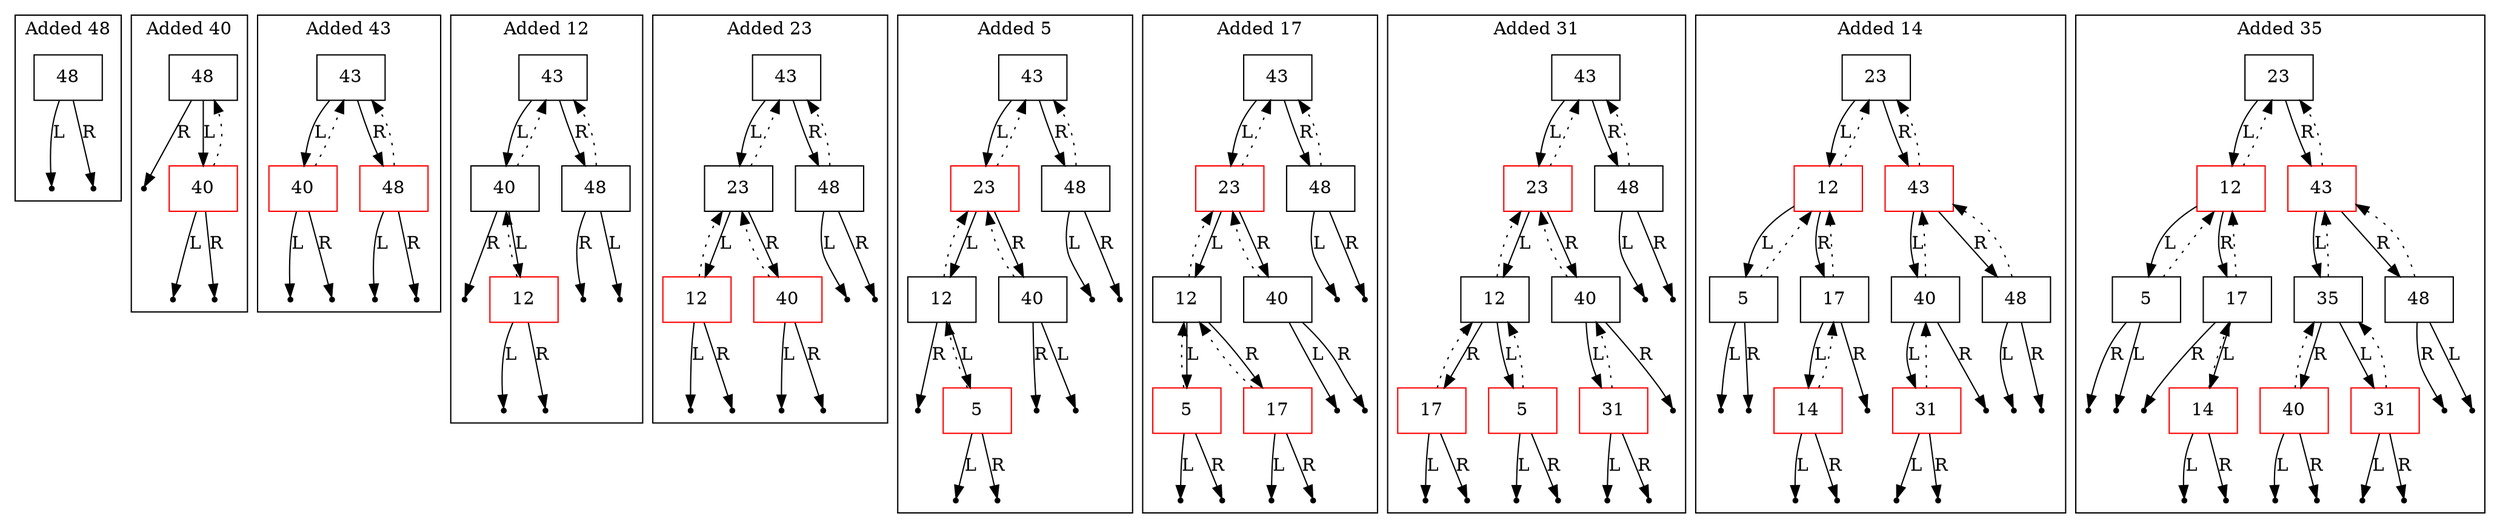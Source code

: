 digraph {
subgraph "cluster_Added 48_count_1"{
label ="Added 48";
"cluster_Added 48_count_1_data_48"[shape=record color=black label="{48}"];
"cluster_Added 48_count_1_data_48_leftNull" [label=Null shape=point color=black];
"cluster_Added 48_count_1_data_48_rightNull" [label=Null shape=point color=black];

"cluster_Added 48_count_1_data_48" -> "cluster_Added 48_count_1_data_48_leftNull"[label=L];
"cluster_Added 48_count_1_data_48" -> "cluster_Added 48_count_1_data_48_rightNull"[label=R];

}
subgraph "cluster_Added 40_count_2"{
label ="Added 40";
"cluster_Added 40_count_2_data_48"[shape=record color=black label="{48}"];
"cluster_Added 40_count_2_data_48_rightNull" [label=Null shape=point color=black];
"cluster_Added 40_count_2_data_40"[shape=record color=red label="{40}"];
"cluster_Added 40_count_2_data_40_leftNull" [label=Null shape=point color=black];
"cluster_Added 40_count_2_data_40_rightNull" [label=Null shape=point color=black];

"cluster_Added 40_count_2_data_48" -> "cluster_Added 40_count_2_data_40"[label=L];
"cluster_Added 40_count_2_data_48" -> "cluster_Added 40_count_2_data_48_rightNull"[label=R];
"cluster_Added 40_count_2_data_40" -> "cluster_Added 40_count_2_data_48"[style=dotted];
"cluster_Added 40_count_2_data_40" -> "cluster_Added 40_count_2_data_40_leftNull"[label=L];
"cluster_Added 40_count_2_data_40" -> "cluster_Added 40_count_2_data_40_rightNull"[label=R];

}
subgraph "cluster_Added 43_count_3"{
label ="Added 43";
"cluster_Added 43_count_3_data_43"[shape=record color=black label="{43}"];
"cluster_Added 43_count_3_data_40"[shape=record color=red label="{40}"];
"cluster_Added 43_count_3_data_40_leftNull" [label=Null shape=point color=black];
"cluster_Added 43_count_3_data_40_rightNull" [label=Null shape=point color=black];
"cluster_Added 43_count_3_data_48"[shape=record color=red label="{48}"];
"cluster_Added 43_count_3_data_48_leftNull" [label=Null shape=point color=black];
"cluster_Added 43_count_3_data_48_rightNull" [label=Null shape=point color=black];

"cluster_Added 43_count_3_data_43" -> "cluster_Added 43_count_3_data_40"[label=L];
"cluster_Added 43_count_3_data_43" -> "cluster_Added 43_count_3_data_48"[label=R];
"cluster_Added 43_count_3_data_40" -> "cluster_Added 43_count_3_data_43"[style=dotted];
"cluster_Added 43_count_3_data_40" -> "cluster_Added 43_count_3_data_40_leftNull"[label=L];
"cluster_Added 43_count_3_data_40" -> "cluster_Added 43_count_3_data_40_rightNull"[label=R];
"cluster_Added 43_count_3_data_48" -> "cluster_Added 43_count_3_data_43"[style=dotted];
"cluster_Added 43_count_3_data_48" -> "cluster_Added 43_count_3_data_48_leftNull"[label=L];
"cluster_Added 43_count_3_data_48" -> "cluster_Added 43_count_3_data_48_rightNull"[label=R];

}
subgraph "cluster_Added 12_count_4"{
label ="Added 12";
"cluster_Added 12_count_4_data_43"[shape=record color=black label="{43}"];
"cluster_Added 12_count_4_data_40"[shape=record color=black label="{40}"];
"cluster_Added 12_count_4_data_40_rightNull" [label=Null shape=point color=black];
"cluster_Added 12_count_4_data_12"[shape=record color=red label="{12}"];
"cluster_Added 12_count_4_data_12_leftNull" [label=Null shape=point color=black];
"cluster_Added 12_count_4_data_12_rightNull" [label=Null shape=point color=black];
"cluster_Added 12_count_4_data_48"[shape=record color=black label="{48}"];
"cluster_Added 12_count_4_data_48_leftNull" [label=Null shape=point color=black];
"cluster_Added 12_count_4_data_48_rightNull" [label=Null shape=point color=black];

"cluster_Added 12_count_4_data_43" -> "cluster_Added 12_count_4_data_40"[label=L];
"cluster_Added 12_count_4_data_43" -> "cluster_Added 12_count_4_data_48"[label=R];
"cluster_Added 12_count_4_data_40" -> "cluster_Added 12_count_4_data_43"[style=dotted];
"cluster_Added 12_count_4_data_40" -> "cluster_Added 12_count_4_data_12"[label=L];
"cluster_Added 12_count_4_data_40" -> "cluster_Added 12_count_4_data_40_rightNull"[label=R];
"cluster_Added 12_count_4_data_12" -> "cluster_Added 12_count_4_data_40"[style=dotted];
"cluster_Added 12_count_4_data_12" -> "cluster_Added 12_count_4_data_12_leftNull"[label=L];
"cluster_Added 12_count_4_data_12" -> "cluster_Added 12_count_4_data_12_rightNull"[label=R];
"cluster_Added 12_count_4_data_48" -> "cluster_Added 12_count_4_data_43"[style=dotted];
"cluster_Added 12_count_4_data_48" -> "cluster_Added 12_count_4_data_48_leftNull"[label=L];
"cluster_Added 12_count_4_data_48" -> "cluster_Added 12_count_4_data_48_rightNull"[label=R];

}
subgraph "cluster_Added 23_count_5"{
label ="Added 23";
"cluster_Added 23_count_5_data_43"[shape=record color=black label="{43}"];
"cluster_Added 23_count_5_data_23"[shape=record color=black label="{23}"];
"cluster_Added 23_count_5_data_12"[shape=record color=red label="{12}"];
"cluster_Added 23_count_5_data_12_leftNull" [label=Null shape=point color=black];
"cluster_Added 23_count_5_data_12_rightNull" [label=Null shape=point color=black];
"cluster_Added 23_count_5_data_40"[shape=record color=red label="{40}"];
"cluster_Added 23_count_5_data_40_leftNull" [label=Null shape=point color=black];
"cluster_Added 23_count_5_data_40_rightNull" [label=Null shape=point color=black];
"cluster_Added 23_count_5_data_48"[shape=record color=black label="{48}"];
"cluster_Added 23_count_5_data_48_leftNull" [label=Null shape=point color=black];
"cluster_Added 23_count_5_data_48_rightNull" [label=Null shape=point color=black];

"cluster_Added 23_count_5_data_43" -> "cluster_Added 23_count_5_data_23"[label=L];
"cluster_Added 23_count_5_data_43" -> "cluster_Added 23_count_5_data_48"[label=R];
"cluster_Added 23_count_5_data_23" -> "cluster_Added 23_count_5_data_43"[style=dotted];
"cluster_Added 23_count_5_data_23" -> "cluster_Added 23_count_5_data_12"[label=L];
"cluster_Added 23_count_5_data_23" -> "cluster_Added 23_count_5_data_40"[label=R];
"cluster_Added 23_count_5_data_12" -> "cluster_Added 23_count_5_data_23"[style=dotted];
"cluster_Added 23_count_5_data_12" -> "cluster_Added 23_count_5_data_12_leftNull"[label=L];
"cluster_Added 23_count_5_data_12" -> "cluster_Added 23_count_5_data_12_rightNull"[label=R];
"cluster_Added 23_count_5_data_40" -> "cluster_Added 23_count_5_data_23"[style=dotted];
"cluster_Added 23_count_5_data_40" -> "cluster_Added 23_count_5_data_40_leftNull"[label=L];
"cluster_Added 23_count_5_data_40" -> "cluster_Added 23_count_5_data_40_rightNull"[label=R];
"cluster_Added 23_count_5_data_48" -> "cluster_Added 23_count_5_data_43"[style=dotted];
"cluster_Added 23_count_5_data_48" -> "cluster_Added 23_count_5_data_48_leftNull"[label=L];
"cluster_Added 23_count_5_data_48" -> "cluster_Added 23_count_5_data_48_rightNull"[label=R];

}
subgraph "cluster_Added 5_count_6"{
label ="Added 5";
"cluster_Added 5_count_6_data_43"[shape=record color=black label="{43}"];
"cluster_Added 5_count_6_data_23"[shape=record color=red label="{23}"];
"cluster_Added 5_count_6_data_12"[shape=record color=black label="{12}"];
"cluster_Added 5_count_6_data_12_rightNull" [label=Null shape=point color=black];
"cluster_Added 5_count_6_data_5"[shape=record color=red label="{5}"];
"cluster_Added 5_count_6_data_5_leftNull" [label=Null shape=point color=black];
"cluster_Added 5_count_6_data_5_rightNull" [label=Null shape=point color=black];
"cluster_Added 5_count_6_data_40"[shape=record color=black label="{40}"];
"cluster_Added 5_count_6_data_40_leftNull" [label=Null shape=point color=black];
"cluster_Added 5_count_6_data_40_rightNull" [label=Null shape=point color=black];
"cluster_Added 5_count_6_data_48"[shape=record color=black label="{48}"];
"cluster_Added 5_count_6_data_48_leftNull" [label=Null shape=point color=black];
"cluster_Added 5_count_6_data_48_rightNull" [label=Null shape=point color=black];

"cluster_Added 5_count_6_data_43" -> "cluster_Added 5_count_6_data_23"[label=L];
"cluster_Added 5_count_6_data_43" -> "cluster_Added 5_count_6_data_48"[label=R];
"cluster_Added 5_count_6_data_23" -> "cluster_Added 5_count_6_data_43"[style=dotted];
"cluster_Added 5_count_6_data_23" -> "cluster_Added 5_count_6_data_12"[label=L];
"cluster_Added 5_count_6_data_23" -> "cluster_Added 5_count_6_data_40"[label=R];
"cluster_Added 5_count_6_data_12" -> "cluster_Added 5_count_6_data_23"[style=dotted];
"cluster_Added 5_count_6_data_12" -> "cluster_Added 5_count_6_data_5"[label=L];
"cluster_Added 5_count_6_data_12" -> "cluster_Added 5_count_6_data_12_rightNull"[label=R];
"cluster_Added 5_count_6_data_5" -> "cluster_Added 5_count_6_data_12"[style=dotted];
"cluster_Added 5_count_6_data_5" -> "cluster_Added 5_count_6_data_5_leftNull"[label=L];
"cluster_Added 5_count_6_data_5" -> "cluster_Added 5_count_6_data_5_rightNull"[label=R];
"cluster_Added 5_count_6_data_40" -> "cluster_Added 5_count_6_data_23"[style=dotted];
"cluster_Added 5_count_6_data_40" -> "cluster_Added 5_count_6_data_40_leftNull"[label=L];
"cluster_Added 5_count_6_data_40" -> "cluster_Added 5_count_6_data_40_rightNull"[label=R];
"cluster_Added 5_count_6_data_48" -> "cluster_Added 5_count_6_data_43"[style=dotted];
"cluster_Added 5_count_6_data_48" -> "cluster_Added 5_count_6_data_48_leftNull"[label=L];
"cluster_Added 5_count_6_data_48" -> "cluster_Added 5_count_6_data_48_rightNull"[label=R];

}
subgraph "cluster_Added 17_count_7"{
label ="Added 17";
"cluster_Added 17_count_7_data_43"[shape=record color=black label="{43}"];
"cluster_Added 17_count_7_data_23"[shape=record color=red label="{23}"];
"cluster_Added 17_count_7_data_12"[shape=record color=black label="{12}"];
"cluster_Added 17_count_7_data_5"[shape=record color=red label="{5}"];
"cluster_Added 17_count_7_data_5_leftNull" [label=Null shape=point color=black];
"cluster_Added 17_count_7_data_5_rightNull" [label=Null shape=point color=black];
"cluster_Added 17_count_7_data_17"[shape=record color=red label="{17}"];
"cluster_Added 17_count_7_data_17_leftNull" [label=Null shape=point color=black];
"cluster_Added 17_count_7_data_17_rightNull" [label=Null shape=point color=black];
"cluster_Added 17_count_7_data_40"[shape=record color=black label="{40}"];
"cluster_Added 17_count_7_data_40_leftNull" [label=Null shape=point color=black];
"cluster_Added 17_count_7_data_40_rightNull" [label=Null shape=point color=black];
"cluster_Added 17_count_7_data_48"[shape=record color=black label="{48}"];
"cluster_Added 17_count_7_data_48_leftNull" [label=Null shape=point color=black];
"cluster_Added 17_count_7_data_48_rightNull" [label=Null shape=point color=black];

"cluster_Added 17_count_7_data_43" -> "cluster_Added 17_count_7_data_23"[label=L];
"cluster_Added 17_count_7_data_43" -> "cluster_Added 17_count_7_data_48"[label=R];
"cluster_Added 17_count_7_data_23" -> "cluster_Added 17_count_7_data_43"[style=dotted];
"cluster_Added 17_count_7_data_23" -> "cluster_Added 17_count_7_data_12"[label=L];
"cluster_Added 17_count_7_data_23" -> "cluster_Added 17_count_7_data_40"[label=R];
"cluster_Added 17_count_7_data_12" -> "cluster_Added 17_count_7_data_23"[style=dotted];
"cluster_Added 17_count_7_data_12" -> "cluster_Added 17_count_7_data_5"[label=L];
"cluster_Added 17_count_7_data_12" -> "cluster_Added 17_count_7_data_17"[label=R];
"cluster_Added 17_count_7_data_5" -> "cluster_Added 17_count_7_data_12"[style=dotted];
"cluster_Added 17_count_7_data_5" -> "cluster_Added 17_count_7_data_5_leftNull"[label=L];
"cluster_Added 17_count_7_data_5" -> "cluster_Added 17_count_7_data_5_rightNull"[label=R];
"cluster_Added 17_count_7_data_17" -> "cluster_Added 17_count_7_data_12"[style=dotted];
"cluster_Added 17_count_7_data_17" -> "cluster_Added 17_count_7_data_17_leftNull"[label=L];
"cluster_Added 17_count_7_data_17" -> "cluster_Added 17_count_7_data_17_rightNull"[label=R];
"cluster_Added 17_count_7_data_40" -> "cluster_Added 17_count_7_data_23"[style=dotted];
"cluster_Added 17_count_7_data_40" -> "cluster_Added 17_count_7_data_40_leftNull"[label=L];
"cluster_Added 17_count_7_data_40" -> "cluster_Added 17_count_7_data_40_rightNull"[label=R];
"cluster_Added 17_count_7_data_48" -> "cluster_Added 17_count_7_data_43"[style=dotted];
"cluster_Added 17_count_7_data_48" -> "cluster_Added 17_count_7_data_48_leftNull"[label=L];
"cluster_Added 17_count_7_data_48" -> "cluster_Added 17_count_7_data_48_rightNull"[label=R];

}
subgraph "cluster_Added 31_count_8"{
label ="Added 31";
"cluster_Added 31_count_8_data_43"[shape=record color=black label="{43}"];
"cluster_Added 31_count_8_data_23"[shape=record color=red label="{23}"];
"cluster_Added 31_count_8_data_12"[shape=record color=black label="{12}"];
"cluster_Added 31_count_8_data_5"[shape=record color=red label="{5}"];
"cluster_Added 31_count_8_data_5_leftNull" [label=Null shape=point color=black];
"cluster_Added 31_count_8_data_5_rightNull" [label=Null shape=point color=black];
"cluster_Added 31_count_8_data_17"[shape=record color=red label="{17}"];
"cluster_Added 31_count_8_data_17_leftNull" [label=Null shape=point color=black];
"cluster_Added 31_count_8_data_17_rightNull" [label=Null shape=point color=black];
"cluster_Added 31_count_8_data_40"[shape=record color=black label="{40}"];
"cluster_Added 31_count_8_data_40_rightNull" [label=Null shape=point color=black];
"cluster_Added 31_count_8_data_31"[shape=record color=red label="{31}"];
"cluster_Added 31_count_8_data_31_leftNull" [label=Null shape=point color=black];
"cluster_Added 31_count_8_data_31_rightNull" [label=Null shape=point color=black];
"cluster_Added 31_count_8_data_48"[shape=record color=black label="{48}"];
"cluster_Added 31_count_8_data_48_leftNull" [label=Null shape=point color=black];
"cluster_Added 31_count_8_data_48_rightNull" [label=Null shape=point color=black];

"cluster_Added 31_count_8_data_43" -> "cluster_Added 31_count_8_data_23"[label=L];
"cluster_Added 31_count_8_data_43" -> "cluster_Added 31_count_8_data_48"[label=R];
"cluster_Added 31_count_8_data_23" -> "cluster_Added 31_count_8_data_43"[style=dotted];
"cluster_Added 31_count_8_data_23" -> "cluster_Added 31_count_8_data_12"[label=L];
"cluster_Added 31_count_8_data_23" -> "cluster_Added 31_count_8_data_40"[label=R];
"cluster_Added 31_count_8_data_12" -> "cluster_Added 31_count_8_data_23"[style=dotted];
"cluster_Added 31_count_8_data_12" -> "cluster_Added 31_count_8_data_5"[label=L];
"cluster_Added 31_count_8_data_12" -> "cluster_Added 31_count_8_data_17"[label=R];
"cluster_Added 31_count_8_data_5" -> "cluster_Added 31_count_8_data_12"[style=dotted];
"cluster_Added 31_count_8_data_5" -> "cluster_Added 31_count_8_data_5_leftNull"[label=L];
"cluster_Added 31_count_8_data_5" -> "cluster_Added 31_count_8_data_5_rightNull"[label=R];
"cluster_Added 31_count_8_data_17" -> "cluster_Added 31_count_8_data_12"[style=dotted];
"cluster_Added 31_count_8_data_17" -> "cluster_Added 31_count_8_data_17_leftNull"[label=L];
"cluster_Added 31_count_8_data_17" -> "cluster_Added 31_count_8_data_17_rightNull"[label=R];
"cluster_Added 31_count_8_data_40" -> "cluster_Added 31_count_8_data_23"[style=dotted];
"cluster_Added 31_count_8_data_40" -> "cluster_Added 31_count_8_data_31"[label=L];
"cluster_Added 31_count_8_data_40" -> "cluster_Added 31_count_8_data_40_rightNull"[label=R];
"cluster_Added 31_count_8_data_31" -> "cluster_Added 31_count_8_data_40"[style=dotted];
"cluster_Added 31_count_8_data_31" -> "cluster_Added 31_count_8_data_31_leftNull"[label=L];
"cluster_Added 31_count_8_data_31" -> "cluster_Added 31_count_8_data_31_rightNull"[label=R];
"cluster_Added 31_count_8_data_48" -> "cluster_Added 31_count_8_data_43"[style=dotted];
"cluster_Added 31_count_8_data_48" -> "cluster_Added 31_count_8_data_48_leftNull"[label=L];
"cluster_Added 31_count_8_data_48" -> "cluster_Added 31_count_8_data_48_rightNull"[label=R];

}
subgraph "cluster_Added 14_count_9"{
label ="Added 14";
"cluster_Added 14_count_9_data_23"[shape=record color=black label="{23}"];
"cluster_Added 14_count_9_data_12"[shape=record color=red label="{12}"];
"cluster_Added 14_count_9_data_5"[shape=record color=black label="{5}"];
"cluster_Added 14_count_9_data_5_leftNull" [label=Null shape=point color=black];
"cluster_Added 14_count_9_data_5_rightNull" [label=Null shape=point color=black];
"cluster_Added 14_count_9_data_17"[shape=record color=black label="{17}"];
"cluster_Added 14_count_9_data_17_rightNull" [label=Null shape=point color=black];
"cluster_Added 14_count_9_data_14"[shape=record color=red label="{14}"];
"cluster_Added 14_count_9_data_14_leftNull" [label=Null shape=point color=black];
"cluster_Added 14_count_9_data_14_rightNull" [label=Null shape=point color=black];
"cluster_Added 14_count_9_data_43"[shape=record color=red label="{43}"];
"cluster_Added 14_count_9_data_40"[shape=record color=black label="{40}"];
"cluster_Added 14_count_9_data_40_rightNull" [label=Null shape=point color=black];
"cluster_Added 14_count_9_data_31"[shape=record color=red label="{31}"];
"cluster_Added 14_count_9_data_31_leftNull" [label=Null shape=point color=black];
"cluster_Added 14_count_9_data_31_rightNull" [label=Null shape=point color=black];
"cluster_Added 14_count_9_data_48"[shape=record color=black label="{48}"];
"cluster_Added 14_count_9_data_48_leftNull" [label=Null shape=point color=black];
"cluster_Added 14_count_9_data_48_rightNull" [label=Null shape=point color=black];

"cluster_Added 14_count_9_data_23" -> "cluster_Added 14_count_9_data_12"[label=L];
"cluster_Added 14_count_9_data_23" -> "cluster_Added 14_count_9_data_43"[label=R];
"cluster_Added 14_count_9_data_12" -> "cluster_Added 14_count_9_data_23"[style=dotted];
"cluster_Added 14_count_9_data_12" -> "cluster_Added 14_count_9_data_5"[label=L];
"cluster_Added 14_count_9_data_12" -> "cluster_Added 14_count_9_data_17"[label=R];
"cluster_Added 14_count_9_data_5" -> "cluster_Added 14_count_9_data_12"[style=dotted];
"cluster_Added 14_count_9_data_5" -> "cluster_Added 14_count_9_data_5_leftNull"[label=L];
"cluster_Added 14_count_9_data_5" -> "cluster_Added 14_count_9_data_5_rightNull"[label=R];
"cluster_Added 14_count_9_data_17" -> "cluster_Added 14_count_9_data_12"[style=dotted];
"cluster_Added 14_count_9_data_17" -> "cluster_Added 14_count_9_data_14"[label=L];
"cluster_Added 14_count_9_data_17" -> "cluster_Added 14_count_9_data_17_rightNull"[label=R];
"cluster_Added 14_count_9_data_14" -> "cluster_Added 14_count_9_data_17"[style=dotted];
"cluster_Added 14_count_9_data_14" -> "cluster_Added 14_count_9_data_14_leftNull"[label=L];
"cluster_Added 14_count_9_data_14" -> "cluster_Added 14_count_9_data_14_rightNull"[label=R];
"cluster_Added 14_count_9_data_43" -> "cluster_Added 14_count_9_data_23"[style=dotted];
"cluster_Added 14_count_9_data_43" -> "cluster_Added 14_count_9_data_40"[label=L];
"cluster_Added 14_count_9_data_43" -> "cluster_Added 14_count_9_data_48"[label=R];
"cluster_Added 14_count_9_data_40" -> "cluster_Added 14_count_9_data_43"[style=dotted];
"cluster_Added 14_count_9_data_40" -> "cluster_Added 14_count_9_data_31"[label=L];
"cluster_Added 14_count_9_data_40" -> "cluster_Added 14_count_9_data_40_rightNull"[label=R];
"cluster_Added 14_count_9_data_31" -> "cluster_Added 14_count_9_data_40"[style=dotted];
"cluster_Added 14_count_9_data_31" -> "cluster_Added 14_count_9_data_31_leftNull"[label=L];
"cluster_Added 14_count_9_data_31" -> "cluster_Added 14_count_9_data_31_rightNull"[label=R];
"cluster_Added 14_count_9_data_48" -> "cluster_Added 14_count_9_data_43"[style=dotted];
"cluster_Added 14_count_9_data_48" -> "cluster_Added 14_count_9_data_48_leftNull"[label=L];
"cluster_Added 14_count_9_data_48" -> "cluster_Added 14_count_9_data_48_rightNull"[label=R];

}
subgraph "cluster_Added 35_count_10"{
label ="Added 35";
"cluster_Added 35_count_10_data_23"[shape=record color=black label="{23}"];
"cluster_Added 35_count_10_data_12"[shape=record color=red label="{12}"];
"cluster_Added 35_count_10_data_5"[shape=record color=black label="{5}"];
"cluster_Added 35_count_10_data_5_leftNull" [label=Null shape=point color=black];
"cluster_Added 35_count_10_data_5_rightNull" [label=Null shape=point color=black];
"cluster_Added 35_count_10_data_17"[shape=record color=black label="{17}"];
"cluster_Added 35_count_10_data_17_rightNull" [label=Null shape=point color=black];
"cluster_Added 35_count_10_data_14"[shape=record color=red label="{14}"];
"cluster_Added 35_count_10_data_14_leftNull" [label=Null shape=point color=black];
"cluster_Added 35_count_10_data_14_rightNull" [label=Null shape=point color=black];
"cluster_Added 35_count_10_data_43"[shape=record color=red label="{43}"];
"cluster_Added 35_count_10_data_35"[shape=record color=black label="{35}"];
"cluster_Added 35_count_10_data_31"[shape=record color=red label="{31}"];
"cluster_Added 35_count_10_data_31_leftNull" [label=Null shape=point color=black];
"cluster_Added 35_count_10_data_31_rightNull" [label=Null shape=point color=black];
"cluster_Added 35_count_10_data_40"[shape=record color=red label="{40}"];
"cluster_Added 35_count_10_data_40_leftNull" [label=Null shape=point color=black];
"cluster_Added 35_count_10_data_40_rightNull" [label=Null shape=point color=black];
"cluster_Added 35_count_10_data_48"[shape=record color=black label="{48}"];
"cluster_Added 35_count_10_data_48_leftNull" [label=Null shape=point color=black];
"cluster_Added 35_count_10_data_48_rightNull" [label=Null shape=point color=black];

"cluster_Added 35_count_10_data_23" -> "cluster_Added 35_count_10_data_12"[label=L];
"cluster_Added 35_count_10_data_23" -> "cluster_Added 35_count_10_data_43"[label=R];
"cluster_Added 35_count_10_data_12" -> "cluster_Added 35_count_10_data_23"[style=dotted];
"cluster_Added 35_count_10_data_12" -> "cluster_Added 35_count_10_data_5"[label=L];
"cluster_Added 35_count_10_data_12" -> "cluster_Added 35_count_10_data_17"[label=R];
"cluster_Added 35_count_10_data_5" -> "cluster_Added 35_count_10_data_12"[style=dotted];
"cluster_Added 35_count_10_data_5" -> "cluster_Added 35_count_10_data_5_leftNull"[label=L];
"cluster_Added 35_count_10_data_5" -> "cluster_Added 35_count_10_data_5_rightNull"[label=R];
"cluster_Added 35_count_10_data_17" -> "cluster_Added 35_count_10_data_12"[style=dotted];
"cluster_Added 35_count_10_data_17" -> "cluster_Added 35_count_10_data_14"[label=L];
"cluster_Added 35_count_10_data_17" -> "cluster_Added 35_count_10_data_17_rightNull"[label=R];
"cluster_Added 35_count_10_data_14" -> "cluster_Added 35_count_10_data_17"[style=dotted];
"cluster_Added 35_count_10_data_14" -> "cluster_Added 35_count_10_data_14_leftNull"[label=L];
"cluster_Added 35_count_10_data_14" -> "cluster_Added 35_count_10_data_14_rightNull"[label=R];
"cluster_Added 35_count_10_data_43" -> "cluster_Added 35_count_10_data_23"[style=dotted];
"cluster_Added 35_count_10_data_43" -> "cluster_Added 35_count_10_data_35"[label=L];
"cluster_Added 35_count_10_data_43" -> "cluster_Added 35_count_10_data_48"[label=R];
"cluster_Added 35_count_10_data_35" -> "cluster_Added 35_count_10_data_43"[style=dotted];
"cluster_Added 35_count_10_data_35" -> "cluster_Added 35_count_10_data_31"[label=L];
"cluster_Added 35_count_10_data_35" -> "cluster_Added 35_count_10_data_40"[label=R];
"cluster_Added 35_count_10_data_31" -> "cluster_Added 35_count_10_data_35"[style=dotted];
"cluster_Added 35_count_10_data_31" -> "cluster_Added 35_count_10_data_31_leftNull"[label=L];
"cluster_Added 35_count_10_data_31" -> "cluster_Added 35_count_10_data_31_rightNull"[label=R];
"cluster_Added 35_count_10_data_40" -> "cluster_Added 35_count_10_data_35"[style=dotted];
"cluster_Added 35_count_10_data_40" -> "cluster_Added 35_count_10_data_40_leftNull"[label=L];
"cluster_Added 35_count_10_data_40" -> "cluster_Added 35_count_10_data_40_rightNull"[label=R];
"cluster_Added 35_count_10_data_48" -> "cluster_Added 35_count_10_data_43"[style=dotted];
"cluster_Added 35_count_10_data_48" -> "cluster_Added 35_count_10_data_48_leftNull"[label=L];
"cluster_Added 35_count_10_data_48" -> "cluster_Added 35_count_10_data_48_rightNull"[label=R];

}
label = "";}
